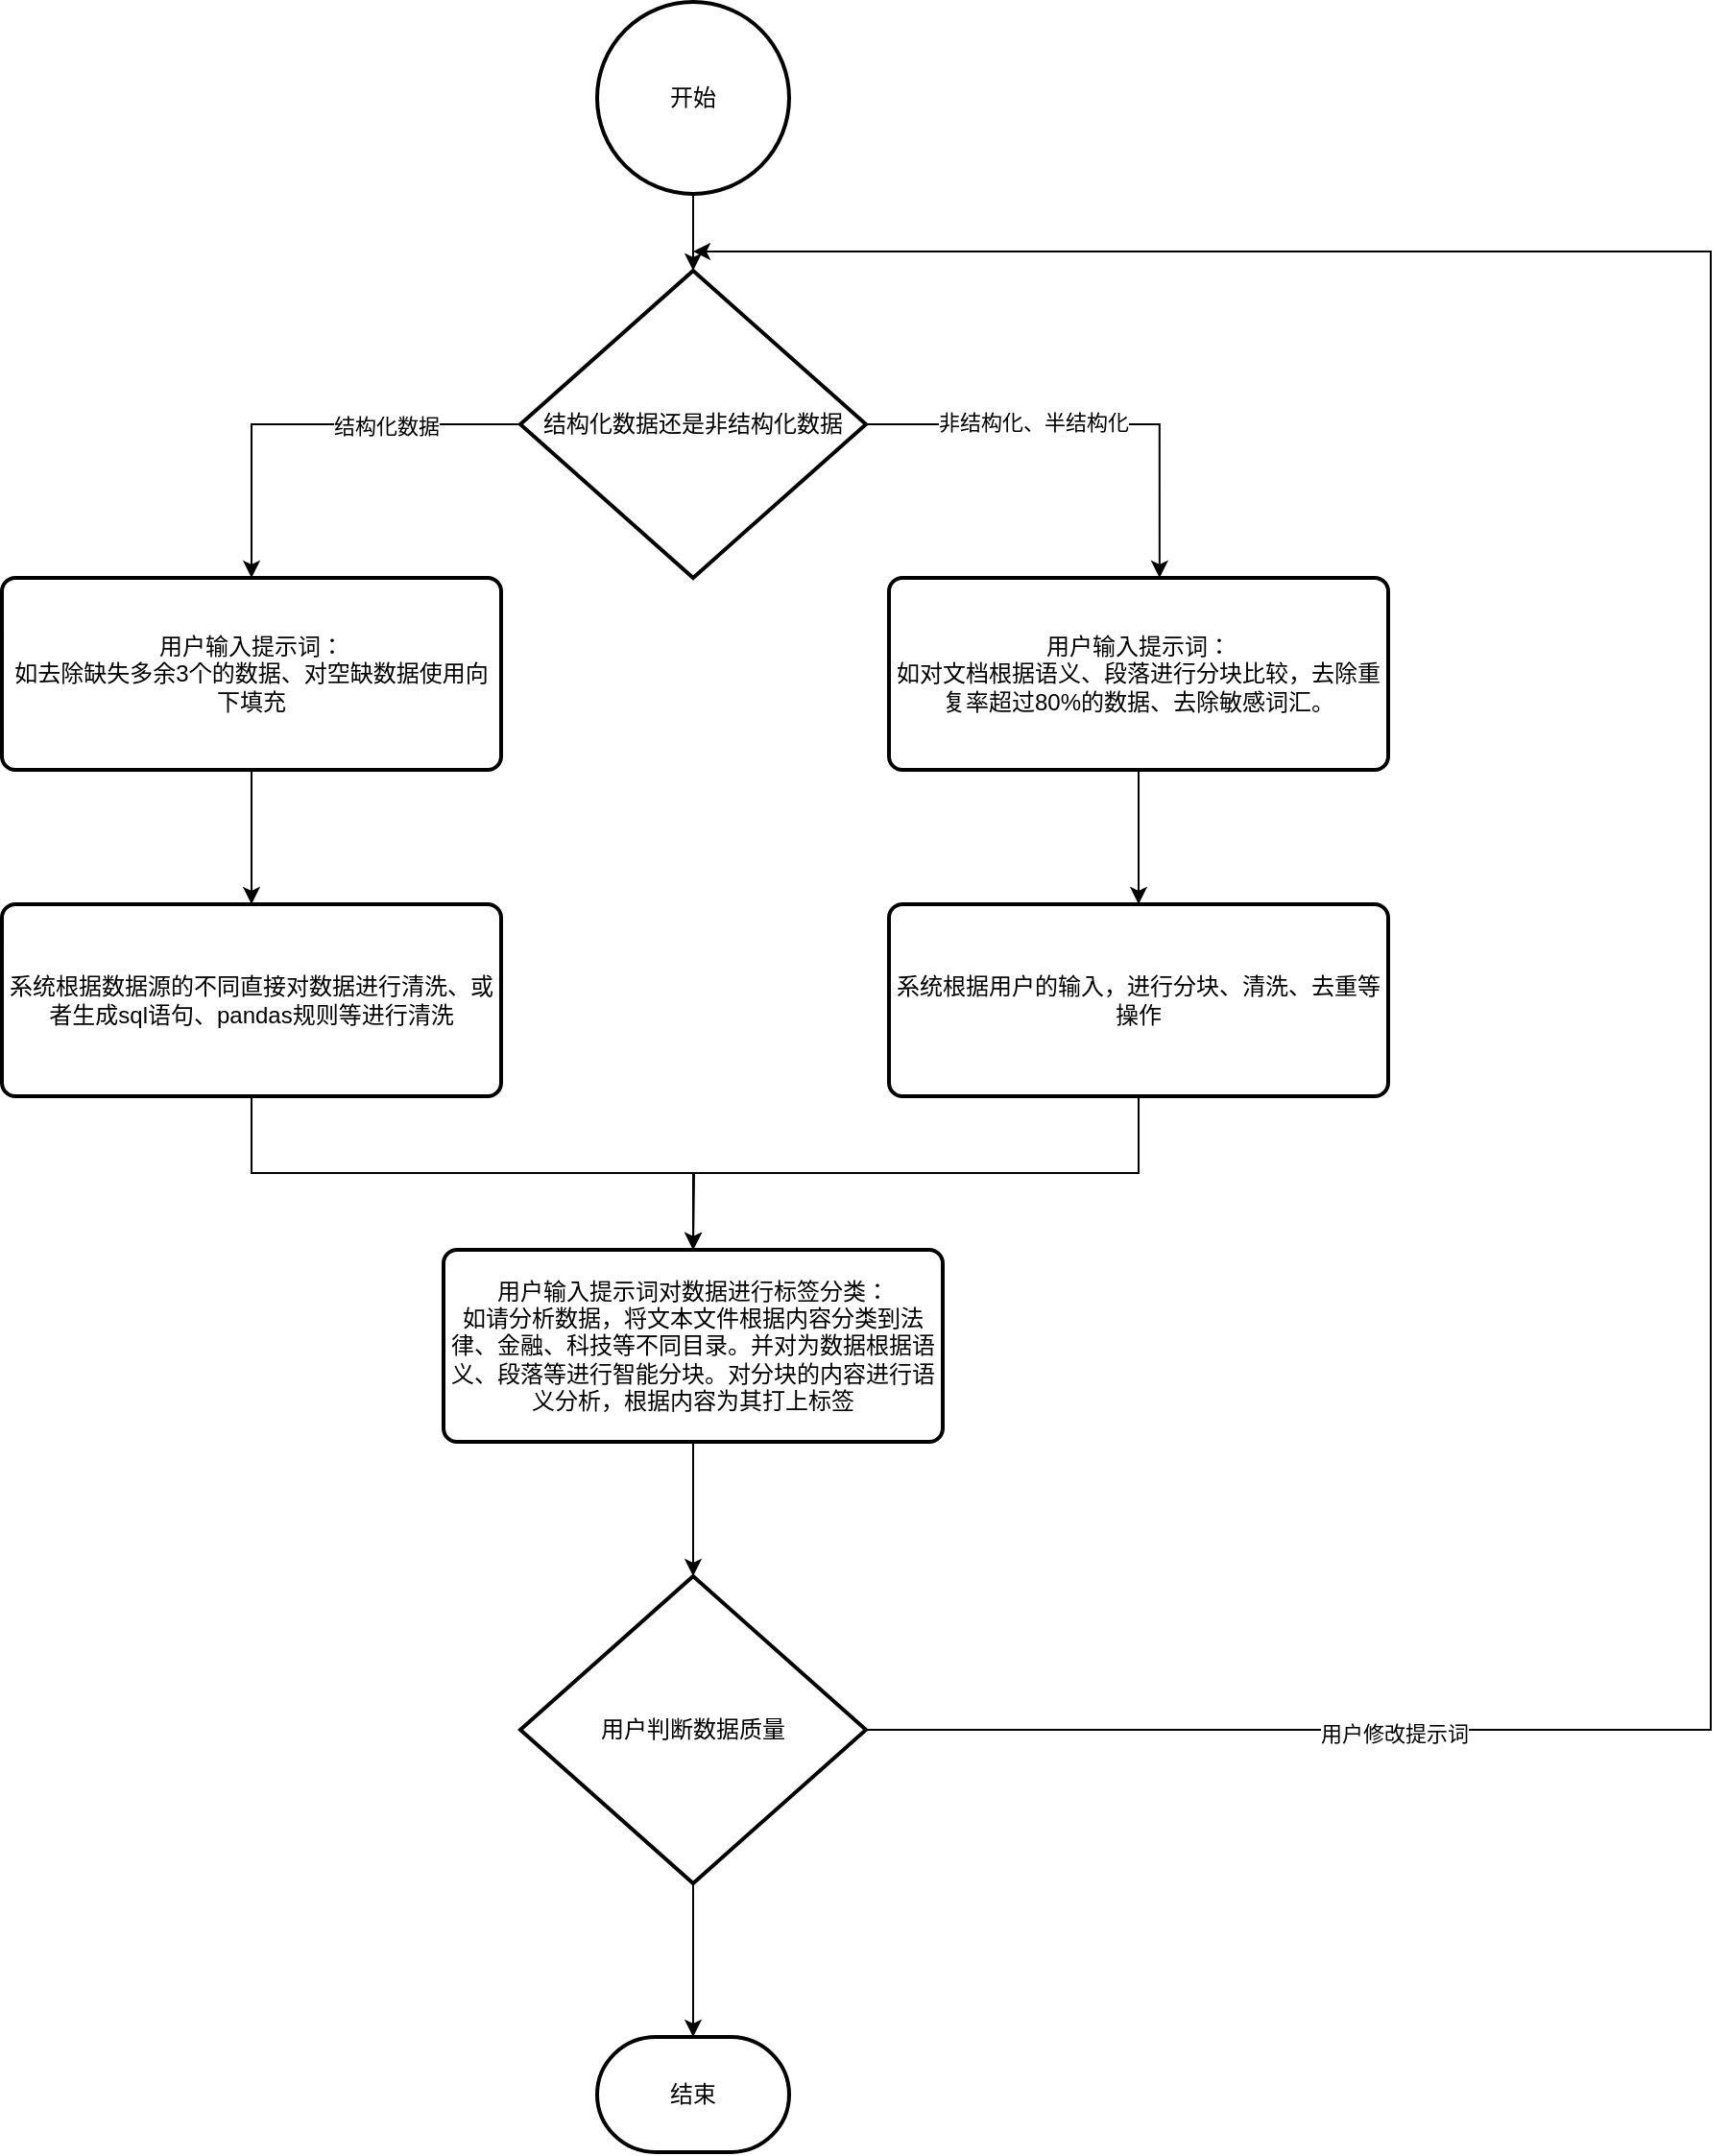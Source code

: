 <mxfile version="28.0.6">
  <diagram name="第 1 页" id="7rGuARo3LyD56dz1bq1E">
    <mxGraphModel dx="1034" dy="604" grid="1" gridSize="10" guides="1" tooltips="1" connect="1" arrows="1" fold="1" page="1" pageScale="1" pageWidth="1169" pageHeight="827" math="0" shadow="0">
      <root>
        <mxCell id="0" />
        <mxCell id="1" parent="0" />
        <mxCell id="oa7dabjQe_ooMTG9WSKU-2" value="开始" style="strokeWidth=2;html=1;shape=mxgraph.flowchart.start_2;whiteSpace=wrap;" parent="1" vertex="1">
          <mxGeometry x="430" y="30" width="100" height="100" as="geometry" />
        </mxCell>
        <mxCell id="oa7dabjQe_ooMTG9WSKU-8" style="edgeStyle=orthogonalEdgeStyle;rounded=0;orthogonalLoop=1;jettySize=auto;html=1;exitX=0;exitY=0.5;exitDx=0;exitDy=0;exitPerimeter=0;entryX=0.5;entryY=0;entryDx=0;entryDy=0;" parent="1" source="oa7dabjQe_ooMTG9WSKU-4" target="oa7dabjQe_ooMTG9WSKU-6" edge="1">
          <mxGeometry relative="1" as="geometry" />
        </mxCell>
        <mxCell id="oa7dabjQe_ooMTG9WSKU-9" value="结构化数据" style="edgeLabel;html=1;align=center;verticalAlign=middle;resizable=0;points=[];" parent="oa7dabjQe_ooMTG9WSKU-8" vertex="1" connectable="0">
          <mxGeometry x="-0.358" y="1" relative="1" as="geometry">
            <mxPoint as="offset" />
          </mxGeometry>
        </mxCell>
        <mxCell id="oa7dabjQe_ooMTG9WSKU-4" value="结构化数据还是非结构化数据" style="strokeWidth=2;html=1;shape=mxgraph.flowchart.decision;whiteSpace=wrap;" parent="1" vertex="1">
          <mxGeometry x="390" y="170" width="180" height="160" as="geometry" />
        </mxCell>
        <mxCell id="oa7dabjQe_ooMTG9WSKU-5" style="edgeStyle=orthogonalEdgeStyle;rounded=0;orthogonalLoop=1;jettySize=auto;html=1;exitX=0.5;exitY=1;exitDx=0;exitDy=0;exitPerimeter=0;entryX=0.5;entryY=0;entryDx=0;entryDy=0;entryPerimeter=0;" parent="1" source="oa7dabjQe_ooMTG9WSKU-2" target="oa7dabjQe_ooMTG9WSKU-4" edge="1">
          <mxGeometry relative="1" as="geometry" />
        </mxCell>
        <mxCell id="jdzAaUArkbH1sCb7SLQb-3" style="edgeStyle=orthogonalEdgeStyle;rounded=0;orthogonalLoop=1;jettySize=auto;html=1;exitX=0.5;exitY=1;exitDx=0;exitDy=0;" edge="1" parent="1" source="oa7dabjQe_ooMTG9WSKU-6" target="jdzAaUArkbH1sCb7SLQb-1">
          <mxGeometry relative="1" as="geometry" />
        </mxCell>
        <mxCell id="oa7dabjQe_ooMTG9WSKU-6" value="用户输入提示词：&lt;br&gt;如去除缺失多余3个的数据、对空缺数据使用向下填充" style="rounded=1;whiteSpace=wrap;html=1;absoluteArcSize=1;arcSize=14;strokeWidth=2;" parent="1" vertex="1">
          <mxGeometry x="120" y="330" width="260" height="100" as="geometry" />
        </mxCell>
        <mxCell id="jdzAaUArkbH1sCb7SLQb-4" style="edgeStyle=orthogonalEdgeStyle;rounded=0;orthogonalLoop=1;jettySize=auto;html=1;exitX=0.5;exitY=1;exitDx=0;exitDy=0;" edge="1" parent="1" source="oa7dabjQe_ooMTG9WSKU-7" target="jdzAaUArkbH1sCb7SLQb-2">
          <mxGeometry relative="1" as="geometry" />
        </mxCell>
        <mxCell id="oa7dabjQe_ooMTG9WSKU-7" value="用户输入提示词：&lt;br&gt;如对文档根据语义、段落进行分块比较，去除重复率超过80%的数据、去除敏感词汇。" style="rounded=1;whiteSpace=wrap;html=1;absoluteArcSize=1;arcSize=14;strokeWidth=2;" parent="1" vertex="1">
          <mxGeometry x="582" y="330" width="260" height="100" as="geometry" />
        </mxCell>
        <mxCell id="oa7dabjQe_ooMTG9WSKU-10" style="edgeStyle=orthogonalEdgeStyle;rounded=0;orthogonalLoop=1;jettySize=auto;html=1;exitX=1;exitY=0.5;exitDx=0;exitDy=0;exitPerimeter=0;entryX=0.542;entryY=0;entryDx=0;entryDy=0;entryPerimeter=0;" parent="1" source="oa7dabjQe_ooMTG9WSKU-4" target="oa7dabjQe_ooMTG9WSKU-7" edge="1">
          <mxGeometry relative="1" as="geometry" />
        </mxCell>
        <mxCell id="oa7dabjQe_ooMTG9WSKU-11" value="非结构化、半结构化" style="edgeLabel;html=1;align=center;verticalAlign=middle;resizable=0;points=[];" parent="oa7dabjQe_ooMTG9WSKU-10" vertex="1" connectable="0">
          <mxGeometry x="-0.258" y="1" relative="1" as="geometry">
            <mxPoint as="offset" />
          </mxGeometry>
        </mxCell>
        <mxCell id="jdzAaUArkbH1sCb7SLQb-6" style="edgeStyle=orthogonalEdgeStyle;rounded=0;orthogonalLoop=1;jettySize=auto;html=1;exitX=0.5;exitY=1;exitDx=0;exitDy=0;entryX=0.5;entryY=0;entryDx=0;entryDy=0;" edge="1" parent="1" source="jdzAaUArkbH1sCb7SLQb-1" target="jdzAaUArkbH1sCb7SLQb-5">
          <mxGeometry relative="1" as="geometry" />
        </mxCell>
        <mxCell id="jdzAaUArkbH1sCb7SLQb-1" value="系统根据数据源的不同直接对数据进行清洗、或者生成sql语句、pandas规则等进行清洗" style="rounded=1;whiteSpace=wrap;html=1;absoluteArcSize=1;arcSize=14;strokeWidth=2;" vertex="1" parent="1">
          <mxGeometry x="120" y="500" width="260" height="100" as="geometry" />
        </mxCell>
        <mxCell id="jdzAaUArkbH1sCb7SLQb-7" style="edgeStyle=orthogonalEdgeStyle;rounded=0;orthogonalLoop=1;jettySize=auto;html=1;exitX=0.5;exitY=1;exitDx=0;exitDy=0;" edge="1" parent="1" source="jdzAaUArkbH1sCb7SLQb-2">
          <mxGeometry relative="1" as="geometry">
            <mxPoint x="480" y="680" as="targetPoint" />
          </mxGeometry>
        </mxCell>
        <mxCell id="jdzAaUArkbH1sCb7SLQb-2" value="系统根据用户的输入，进行分块、清洗、去重等操作" style="rounded=1;whiteSpace=wrap;html=1;absoluteArcSize=1;arcSize=14;strokeWidth=2;" vertex="1" parent="1">
          <mxGeometry x="582" y="500" width="260" height="100" as="geometry" />
        </mxCell>
        <mxCell id="jdzAaUArkbH1sCb7SLQb-5" value="用户输入提示词对数据进行标签分类：&lt;div&gt;如请分析数据，将文本文件根据内容分类到法律、金融、科技等不同目录。并对为数据根据语义、段落等进行智能分块。对分块的内容进行语义分析，根据内容为其打上标签&lt;/div&gt;" style="rounded=1;whiteSpace=wrap;html=1;absoluteArcSize=1;arcSize=14;strokeWidth=2;" vertex="1" parent="1">
          <mxGeometry x="350" y="680" width="260" height="100" as="geometry" />
        </mxCell>
        <mxCell id="jdzAaUArkbH1sCb7SLQb-12" style="edgeStyle=orthogonalEdgeStyle;rounded=0;orthogonalLoop=1;jettySize=auto;html=1;exitX=1;exitY=0.5;exitDx=0;exitDy=0;exitPerimeter=0;" edge="1" parent="1" source="jdzAaUArkbH1sCb7SLQb-8">
          <mxGeometry relative="1" as="geometry">
            <mxPoint x="480" y="160" as="targetPoint" />
            <Array as="points">
              <mxPoint x="1010" y="930" />
              <mxPoint x="1010" y="160" />
            </Array>
          </mxGeometry>
        </mxCell>
        <mxCell id="jdzAaUArkbH1sCb7SLQb-13" value="用户修改提示词" style="edgeLabel;html=1;align=center;verticalAlign=middle;resizable=0;points=[];" vertex="1" connectable="0" parent="jdzAaUArkbH1sCb7SLQb-12">
          <mxGeometry x="-0.684" y="-2" relative="1" as="geometry">
            <mxPoint as="offset" />
          </mxGeometry>
        </mxCell>
        <mxCell id="jdzAaUArkbH1sCb7SLQb-8" value="用户判断数据质量" style="strokeWidth=2;html=1;shape=mxgraph.flowchart.decision;whiteSpace=wrap;" vertex="1" parent="1">
          <mxGeometry x="390" y="850" width="180" height="160" as="geometry" />
        </mxCell>
        <mxCell id="jdzAaUArkbH1sCb7SLQb-9" style="edgeStyle=orthogonalEdgeStyle;rounded=0;orthogonalLoop=1;jettySize=auto;html=1;exitX=0.5;exitY=1;exitDx=0;exitDy=0;entryX=0.5;entryY=0;entryDx=0;entryDy=0;entryPerimeter=0;" edge="1" parent="1" source="jdzAaUArkbH1sCb7SLQb-5" target="jdzAaUArkbH1sCb7SLQb-8">
          <mxGeometry relative="1" as="geometry" />
        </mxCell>
        <mxCell id="jdzAaUArkbH1sCb7SLQb-10" value="结束" style="strokeWidth=2;html=1;shape=mxgraph.flowchart.terminator;whiteSpace=wrap;" vertex="1" parent="1">
          <mxGeometry x="430" y="1090" width="100" height="60" as="geometry" />
        </mxCell>
        <mxCell id="jdzAaUArkbH1sCb7SLQb-11" style="edgeStyle=orthogonalEdgeStyle;rounded=0;orthogonalLoop=1;jettySize=auto;html=1;exitX=0.5;exitY=1;exitDx=0;exitDy=0;exitPerimeter=0;entryX=0.5;entryY=0;entryDx=0;entryDy=0;entryPerimeter=0;" edge="1" parent="1" source="jdzAaUArkbH1sCb7SLQb-8" target="jdzAaUArkbH1sCb7SLQb-10">
          <mxGeometry relative="1" as="geometry" />
        </mxCell>
      </root>
    </mxGraphModel>
  </diagram>
</mxfile>
